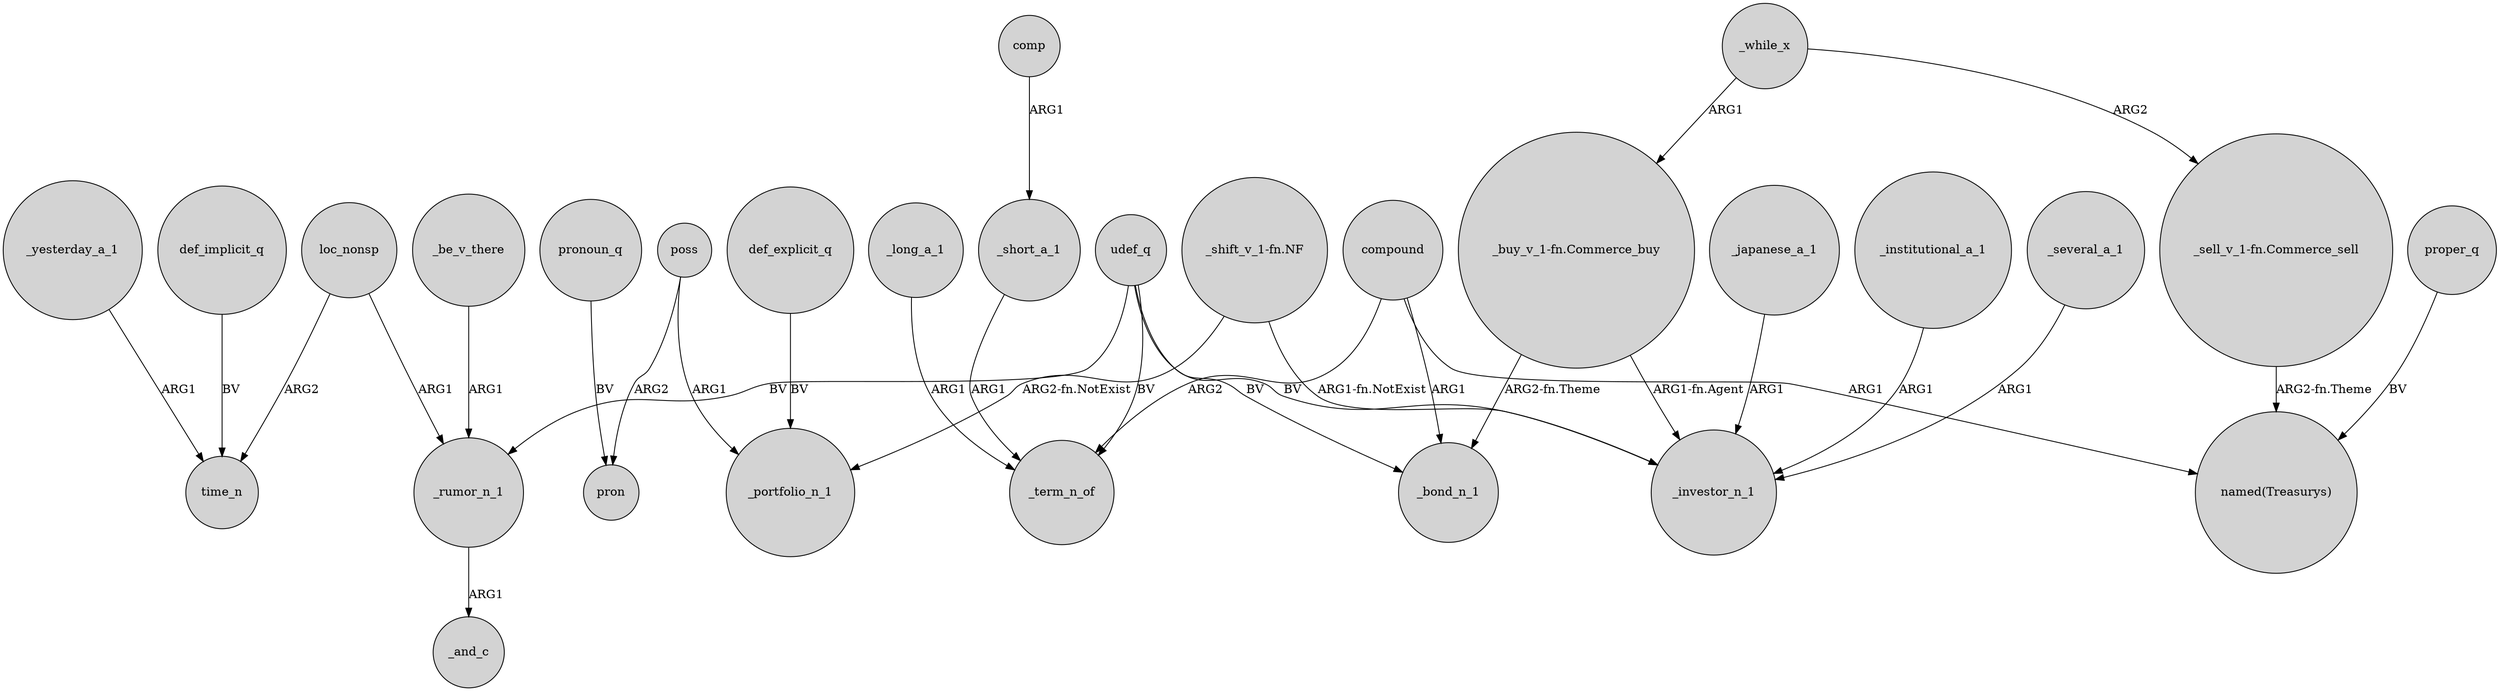 digraph {
	node [shape=circle style=filled]
	_yesterday_a_1 -> time_n [label=ARG1]
	poss -> pron [label=ARG2]
	_japanese_a_1 -> _investor_n_1 [label=ARG1]
	loc_nonsp -> _rumor_n_1 [label=ARG1]
	udef_q -> _investor_n_1 [label=BV]
	_be_v_there -> _rumor_n_1 [label=ARG1]
	"_shift_v_1-fn.NF" -> _portfolio_n_1 [label="ARG2-fn.NotExist"]
	compound -> _term_n_of [label=ARG2]
	_while_x -> "_sell_v_1-fn.Commerce_sell" [label=ARG2]
	comp -> _short_a_1 [label=ARG1]
	udef_q -> _rumor_n_1 [label=BV]
	compound -> _bond_n_1 [label=ARG1]
	_rumor_n_1 -> _and_c [label=ARG1]
	poss -> _portfolio_n_1 [label=ARG1]
	def_explicit_q -> _portfolio_n_1 [label=BV]
	loc_nonsp -> time_n [label=ARG2]
	compound -> "named(Treasurys)" [label=ARG1]
	pronoun_q -> pron [label=BV]
	udef_q -> _bond_n_1 [label=BV]
	"_sell_v_1-fn.Commerce_sell" -> "named(Treasurys)" [label="ARG2-fn.Theme"]
	"_buy_v_1-fn.Commerce_buy" -> _investor_n_1 [label="ARG1-fn.Agent"]
	_institutional_a_1 -> _investor_n_1 [label=ARG1]
	udef_q -> _term_n_of [label=BV]
	"_buy_v_1-fn.Commerce_buy" -> _bond_n_1 [label="ARG2-fn.Theme"]
	_short_a_1 -> _term_n_of [label=ARG1]
	"_shift_v_1-fn.NF" -> _investor_n_1 [label="ARG1-fn.NotExist"]
	_while_x -> "_buy_v_1-fn.Commerce_buy" [label=ARG1]
	_long_a_1 -> _term_n_of [label=ARG1]
	proper_q -> "named(Treasurys)" [label=BV]
	def_implicit_q -> time_n [label=BV]
	_several_a_1 -> _investor_n_1 [label=ARG1]
}
